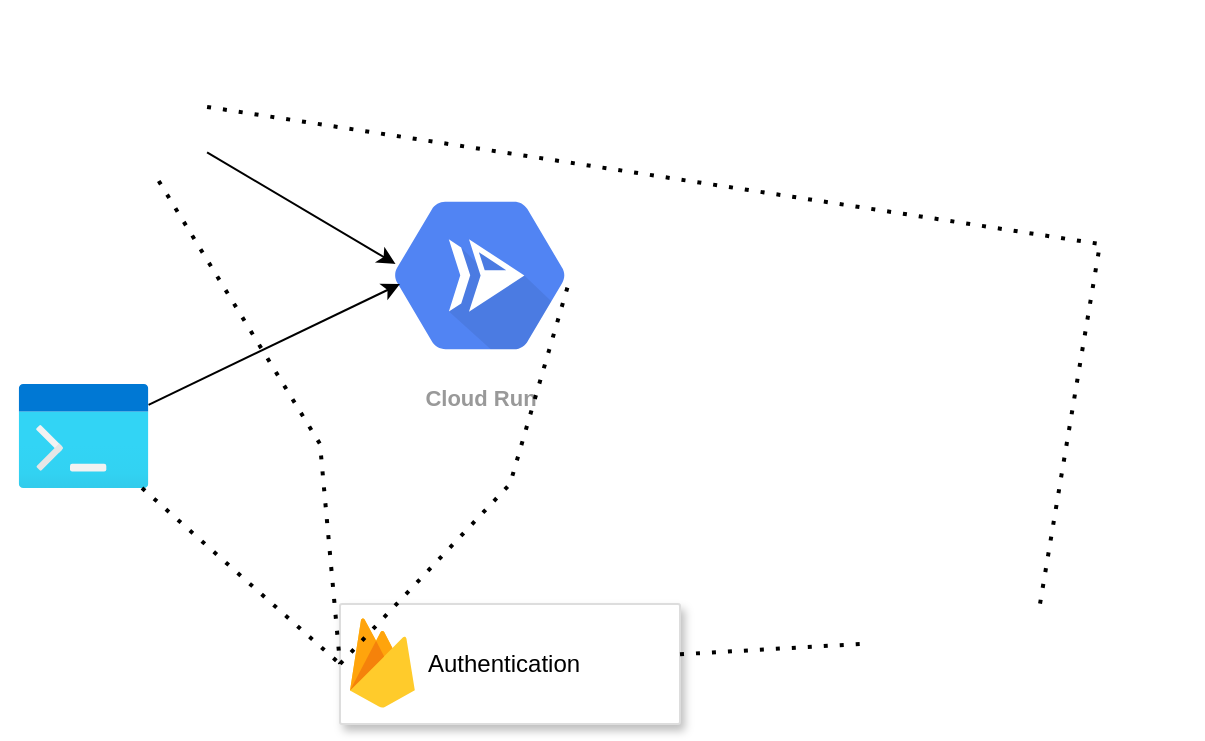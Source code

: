 <mxfile version="16.5.1" type="device"><diagram id="YSiGXsrFdjOQw-f-WItH" name="Page-1"><mxGraphModel dx="918" dy="854" grid="1" gridSize="10" guides="1" tooltips="1" connect="1" arrows="1" fold="1" page="1" pageScale="1" pageWidth="850" pageHeight="1100" math="0" shadow="0"><root><mxCell id="0"/><mxCell id="1" parent="0"/><mxCell id="uDrN6s74zV3nyGjqyouB-3" value="" style="strokeColor=#dddddd;shadow=1;strokeWidth=1;rounded=1;absoluteArcSize=1;arcSize=2;" vertex="1" parent="1"><mxGeometry x="290" y="360" width="170" height="60" as="geometry"/></mxCell><mxCell id="uDrN6s74zV3nyGjqyouB-4" value="&lt;font color=&quot;#000000&quot;&gt;Authentication&lt;/font&gt;" style="sketch=0;dashed=0;connectable=0;html=1;fillColor=#5184F3;strokeColor=none;shape=mxgraph.gcp2.firebase;part=1;labelPosition=right;verticalLabelPosition=middle;align=left;verticalAlign=middle;spacingLeft=5;fontColor=#999999;fontSize=12;" vertex="1" parent="uDrN6s74zV3nyGjqyouB-3"><mxGeometry width="32.4" height="45" relative="1" as="geometry"><mxPoint x="5" y="7" as="offset"/></mxGeometry></mxCell><mxCell id="uDrN6s74zV3nyGjqyouB-7" value="Cloud Run" style="sketch=0;html=1;fillColor=#5184F3;strokeColor=none;verticalAlign=top;labelPosition=center;verticalLabelPosition=bottom;align=center;spacingTop=-6;fontSize=11;fontStyle=1;fontColor=#999999;shape=mxgraph.gcp2.hexIcon;prIcon=cloud_run" vertex="1" parent="1"><mxGeometry x="295" y="141.5" width="130" height="108.5" as="geometry"/></mxCell><mxCell id="uDrN6s74zV3nyGjqyouB-8" value="" style="aspect=fixed;html=1;points=[];align=center;image;fontSize=12;image=img/lib/azure2/general/Dev_Console.svg;" vertex="1" parent="1"><mxGeometry x="129.27" y="250" width="65" height="52" as="geometry"/></mxCell><mxCell id="uDrN6s74zV3nyGjqyouB-11" style="rounded=0;orthogonalLoop=1;jettySize=auto;html=1;entryX=0.175;entryY=0.447;entryDx=0;entryDy=0;entryPerimeter=0;" edge="1" parent="1" source="uDrN6s74zV3nyGjqyouB-9" target="uDrN6s74zV3nyGjqyouB-7"><mxGeometry relative="1" as="geometry"/></mxCell><mxCell id="uDrN6s74zV3nyGjqyouB-9" value="" style="shape=image;verticalLabelPosition=bottom;labelBackgroundColor=default;verticalAlign=top;aspect=fixed;imageAspect=0;image=https://upload.wikimedia.org/wikipedia/commons/thumb/a/a7/React-icon.svg/1200px-React-icon.svg.png;" vertex="1" parent="1"><mxGeometry x="120" y="58.5" width="103.54" height="90" as="geometry"/></mxCell><mxCell id="uDrN6s74zV3nyGjqyouB-12" style="rounded=0;orthogonalLoop=1;jettySize=auto;html=1;" edge="1" parent="1" source="uDrN6s74zV3nyGjqyouB-8"><mxGeometry relative="1" as="geometry"><mxPoint x="233.54" y="142.137" as="sourcePoint"/><mxPoint x="320" y="200" as="targetPoint"/></mxGeometry></mxCell><mxCell id="uDrN6s74zV3nyGjqyouB-13" value="" style="endArrow=none;dashed=1;html=1;dashPattern=1 3;strokeWidth=2;rounded=0;entryX=0;entryY=0.5;entryDx=0;entryDy=0;" edge="1" parent="1" source="uDrN6s74zV3nyGjqyouB-8" target="uDrN6s74zV3nyGjqyouB-3"><mxGeometry width="50" height="50" relative="1" as="geometry"><mxPoint x="520" y="420" as="sourcePoint"/><mxPoint x="570" y="370" as="targetPoint"/></mxGeometry></mxCell><mxCell id="uDrN6s74zV3nyGjqyouB-14" value="" style="endArrow=none;dashed=1;html=1;dashPattern=1 3;strokeWidth=2;rounded=0;entryX=0;entryY=0.5;entryDx=0;entryDy=0;" edge="1" parent="1" source="uDrN6s74zV3nyGjqyouB-9" target="uDrN6s74zV3nyGjqyouB-3"><mxGeometry width="50" height="50" relative="1" as="geometry"><mxPoint x="191.015" y="302" as="sourcePoint"/><mxPoint x="290" y="390" as="targetPoint"/><Array as="points"><mxPoint x="280" y="280"/></Array></mxGeometry></mxCell><mxCell id="uDrN6s74zV3nyGjqyouB-15" value="" style="endArrow=none;dashed=1;html=1;dashPattern=1 3;strokeWidth=2;rounded=0;entryX=0;entryY=0.5;entryDx=0;entryDy=0;exitX=0.836;exitY=0.556;exitDx=0;exitDy=0;exitPerimeter=0;" edge="1" parent="1" source="uDrN6s74zV3nyGjqyouB-7" target="uDrN6s74zV3nyGjqyouB-3"><mxGeometry width="50" height="50" relative="1" as="geometry"><mxPoint x="191.015" y="302" as="sourcePoint"/><mxPoint x="290" y="390" as="targetPoint"/><Array as="points"><mxPoint x="375" y="300"/></Array></mxGeometry></mxCell><mxCell id="uDrN6s74zV3nyGjqyouB-16" value="" style="shape=image;verticalLabelPosition=bottom;labelBackgroundColor=default;verticalAlign=top;aspect=fixed;imageAspect=0;image=https://www.google.pl/images/branding/googlelogo/2x/googlelogo_color_160x56dp.png;" vertex="1" parent="1"><mxGeometry x="550" y="360" width="171.43" height="60" as="geometry"/></mxCell><mxCell id="uDrN6s74zV3nyGjqyouB-17" value="" style="endArrow=none;dashed=1;html=1;dashPattern=1 3;strokeWidth=2;rounded=0;entryX=0.5;entryY=0;entryDx=0;entryDy=0;" edge="1" parent="1" source="uDrN6s74zV3nyGjqyouB-9" target="uDrN6s74zV3nyGjqyouB-16"><mxGeometry width="50" height="50" relative="1" as="geometry"><mxPoint x="199.364" y="148.5" as="sourcePoint"/><mxPoint x="290" y="390" as="targetPoint"/><Array as="points"><mxPoint x="670" y="180"/><mxPoint x="640" y="360"/></Array></mxGeometry></mxCell><mxCell id="uDrN6s74zV3nyGjqyouB-18" value="" style="endArrow=none;dashed=1;html=1;dashPattern=1 3;strokeWidth=2;rounded=0;" edge="1" parent="1" source="uDrN6s74zV3nyGjqyouB-3"><mxGeometry width="50" height="50" relative="1" as="geometry"><mxPoint x="499.995" y="302" as="sourcePoint"/><mxPoint x="550" y="380" as="targetPoint"/></mxGeometry></mxCell></root></mxGraphModel></diagram></mxfile>
